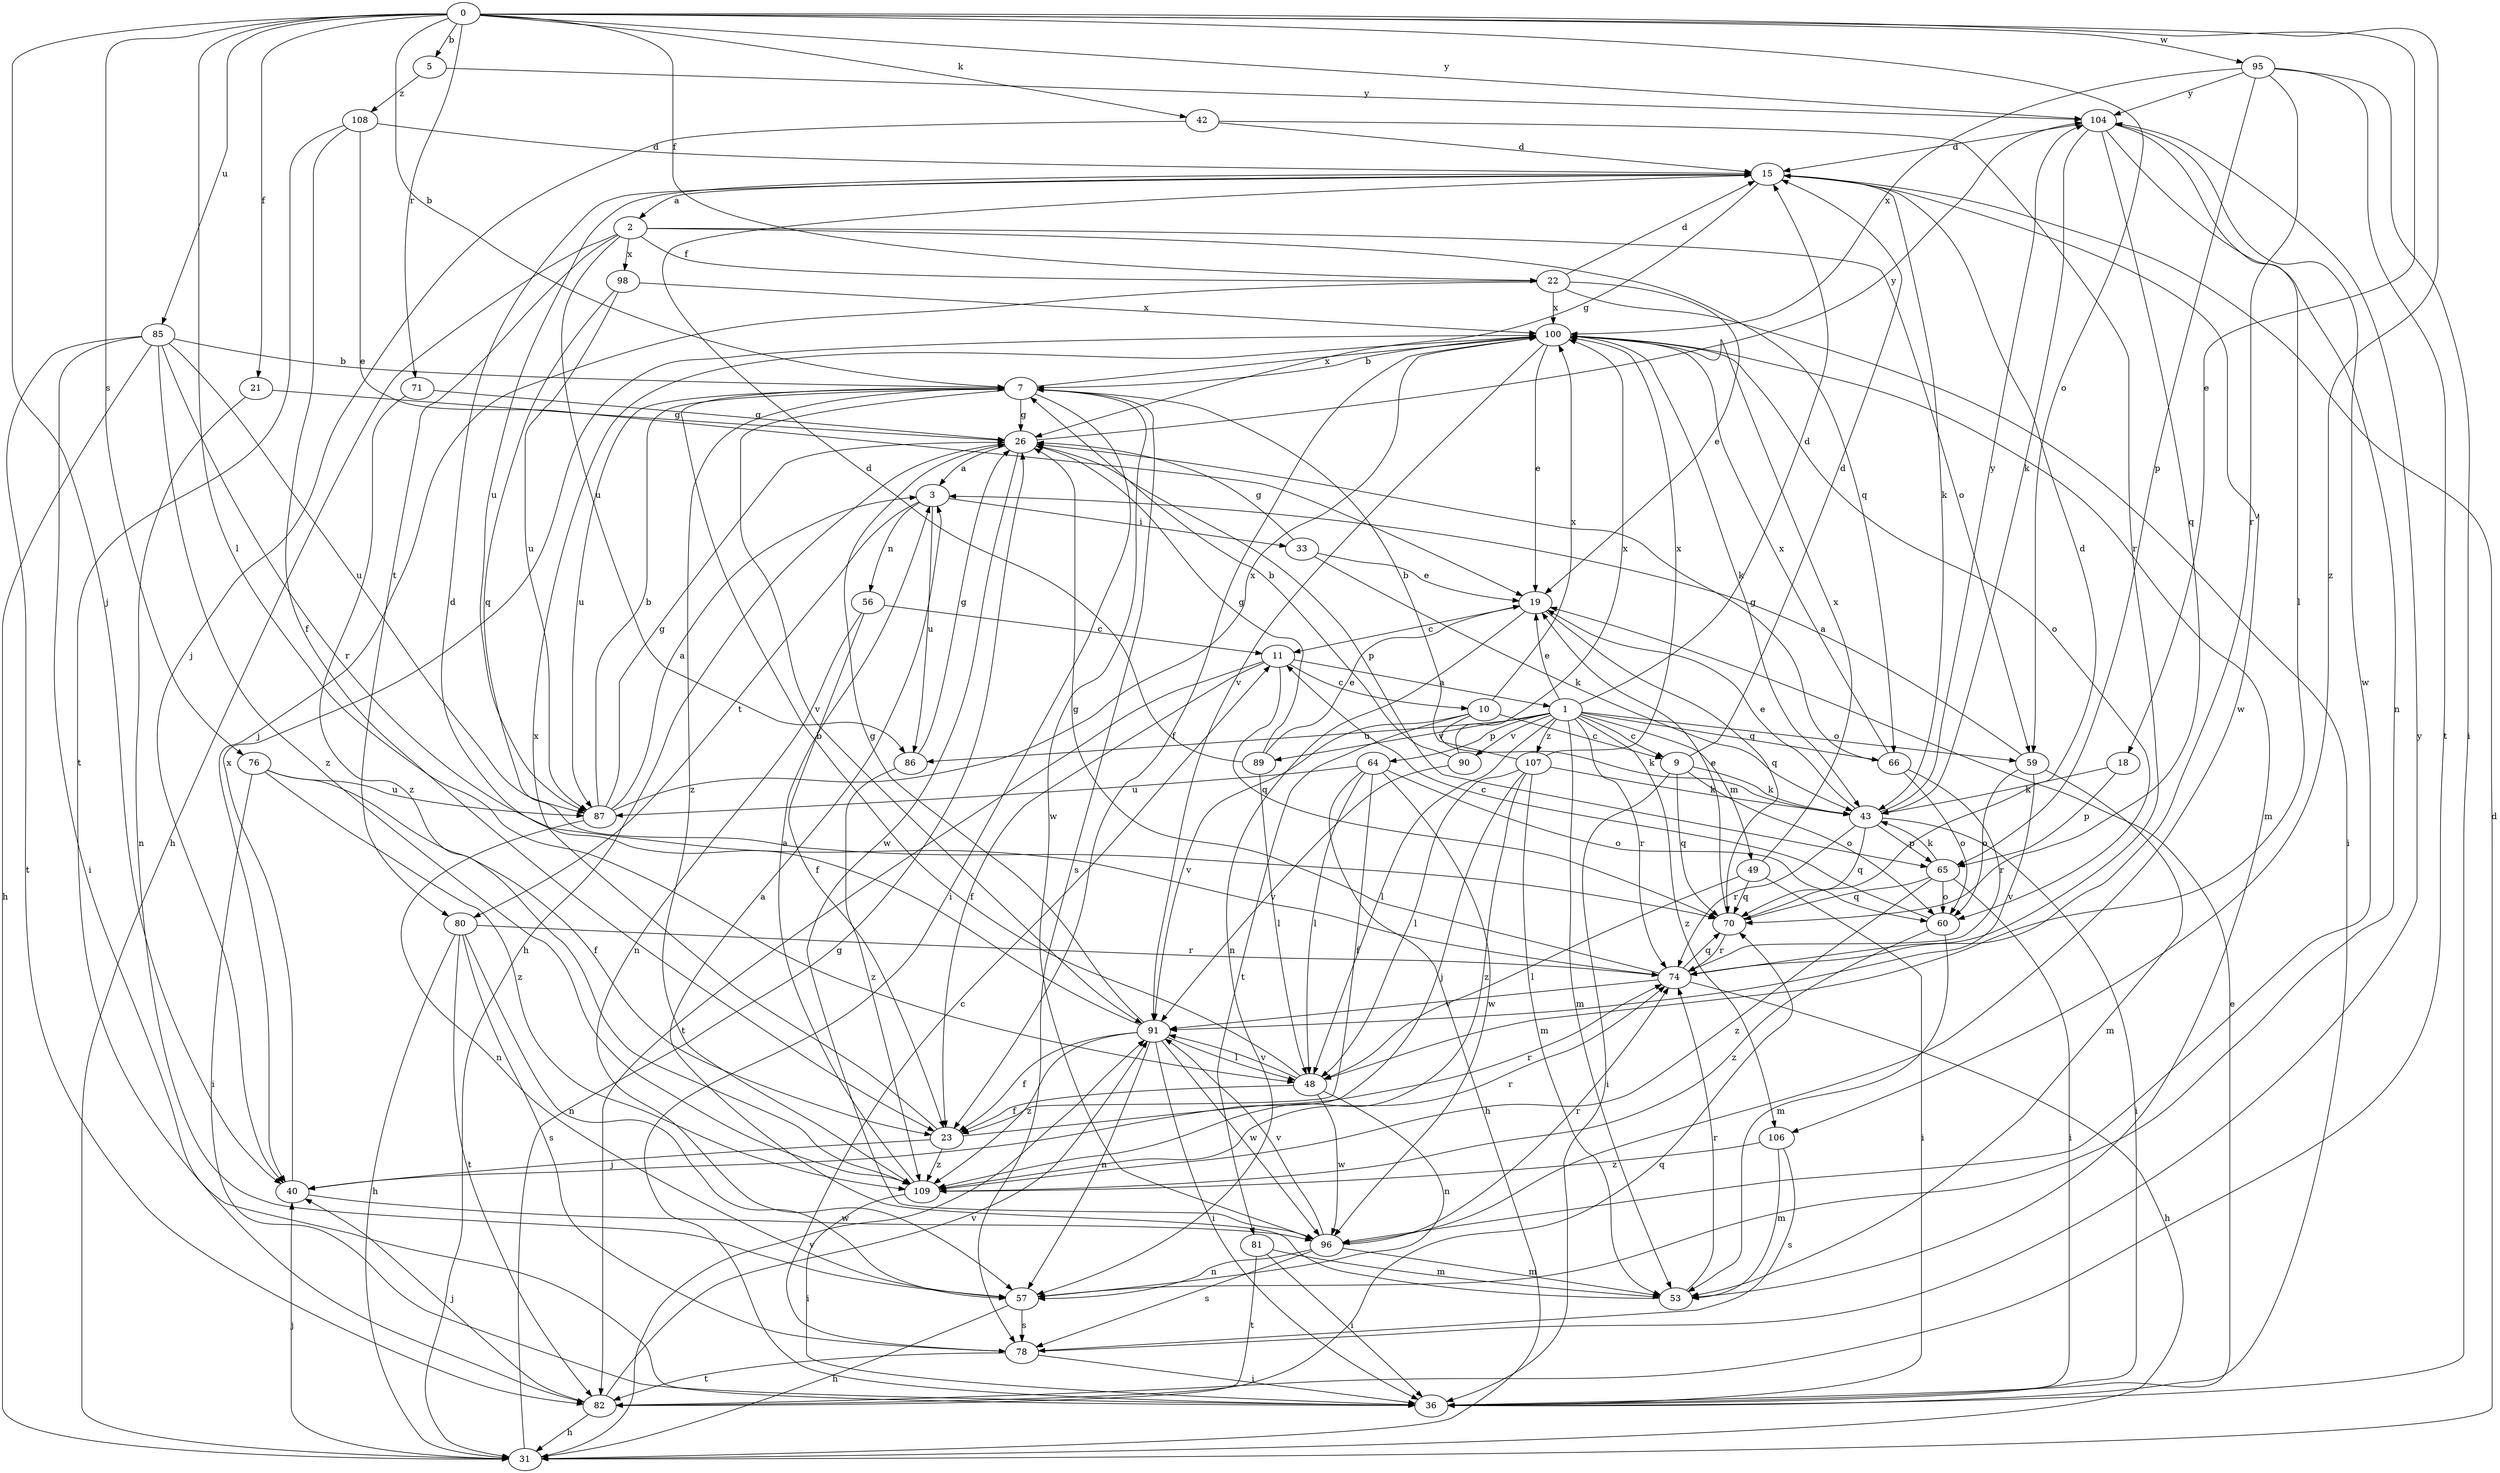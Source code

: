 strict digraph  {
0;
1;
2;
3;
5;
7;
9;
10;
11;
15;
18;
19;
21;
22;
23;
26;
31;
33;
36;
40;
42;
43;
48;
49;
53;
56;
57;
59;
60;
64;
65;
66;
70;
71;
74;
76;
78;
80;
81;
82;
85;
86;
87;
89;
90;
91;
95;
96;
98;
100;
104;
106;
107;
108;
109;
0 -> 5  [label=b];
0 -> 7  [label=b];
0 -> 18  [label=e];
0 -> 21  [label=f];
0 -> 22  [label=f];
0 -> 40  [label=j];
0 -> 42  [label=k];
0 -> 48  [label=l];
0 -> 59  [label=o];
0 -> 71  [label=r];
0 -> 76  [label=s];
0 -> 85  [label=u];
0 -> 95  [label=w];
0 -> 104  [label=y];
0 -> 106  [label=z];
1 -> 9  [label=c];
1 -> 15  [label=d];
1 -> 19  [label=e];
1 -> 48  [label=l];
1 -> 49  [label=m];
1 -> 53  [label=m];
1 -> 59  [label=o];
1 -> 64  [label=p];
1 -> 66  [label=q];
1 -> 74  [label=r];
1 -> 86  [label=u];
1 -> 89  [label=v];
1 -> 90  [label=v];
1 -> 106  [label=z];
1 -> 107  [label=z];
2 -> 22  [label=f];
2 -> 31  [label=h];
2 -> 59  [label=o];
2 -> 66  [label=q];
2 -> 80  [label=t];
2 -> 86  [label=u];
2 -> 98  [label=x];
3 -> 33  [label=i];
3 -> 56  [label=n];
3 -> 80  [label=t];
3 -> 86  [label=u];
5 -> 104  [label=y];
5 -> 108  [label=z];
7 -> 26  [label=g];
7 -> 36  [label=i];
7 -> 78  [label=s];
7 -> 87  [label=u];
7 -> 91  [label=v];
7 -> 96  [label=w];
7 -> 100  [label=x];
7 -> 109  [label=z];
9 -> 15  [label=d];
9 -> 36  [label=i];
9 -> 43  [label=k];
9 -> 60  [label=o];
9 -> 70  [label=q];
10 -> 9  [label=c];
10 -> 43  [label=k];
10 -> 81  [label=t];
10 -> 91  [label=v];
10 -> 100  [label=x];
11 -> 1  [label=a];
11 -> 10  [label=c];
11 -> 23  [label=f];
11 -> 70  [label=q];
11 -> 82  [label=t];
15 -> 2  [label=a];
15 -> 26  [label=g];
15 -> 43  [label=k];
15 -> 87  [label=u];
15 -> 96  [label=w];
18 -> 43  [label=k];
18 -> 65  [label=p];
19 -> 11  [label=c];
19 -> 57  [label=n];
19 -> 70  [label=q];
21 -> 26  [label=g];
21 -> 57  [label=n];
22 -> 15  [label=d];
22 -> 19  [label=e];
22 -> 36  [label=i];
22 -> 40  [label=j];
22 -> 100  [label=x];
23 -> 40  [label=j];
23 -> 74  [label=r];
23 -> 100  [label=x];
23 -> 109  [label=z];
26 -> 3  [label=a];
26 -> 31  [label=h];
26 -> 65  [label=p];
26 -> 96  [label=w];
26 -> 104  [label=y];
31 -> 15  [label=d];
31 -> 26  [label=g];
31 -> 40  [label=j];
31 -> 91  [label=v];
33 -> 19  [label=e];
33 -> 26  [label=g];
33 -> 43  [label=k];
36 -> 19  [label=e];
40 -> 96  [label=w];
40 -> 100  [label=x];
42 -> 15  [label=d];
42 -> 40  [label=j];
42 -> 74  [label=r];
43 -> 19  [label=e];
43 -> 36  [label=i];
43 -> 65  [label=p];
43 -> 70  [label=q];
43 -> 74  [label=r];
43 -> 104  [label=y];
48 -> 7  [label=b];
48 -> 23  [label=f];
48 -> 57  [label=n];
48 -> 91  [label=v];
48 -> 96  [label=w];
49 -> 36  [label=i];
49 -> 48  [label=l];
49 -> 70  [label=q];
49 -> 100  [label=x];
53 -> 3  [label=a];
53 -> 74  [label=r];
56 -> 11  [label=c];
56 -> 23  [label=f];
56 -> 57  [label=n];
57 -> 31  [label=h];
57 -> 78  [label=s];
59 -> 3  [label=a];
59 -> 53  [label=m];
59 -> 60  [label=o];
59 -> 91  [label=v];
60 -> 11  [label=c];
60 -> 53  [label=m];
60 -> 109  [label=z];
64 -> 23  [label=f];
64 -> 31  [label=h];
64 -> 48  [label=l];
64 -> 60  [label=o];
64 -> 87  [label=u];
64 -> 96  [label=w];
65 -> 36  [label=i];
65 -> 43  [label=k];
65 -> 60  [label=o];
65 -> 70  [label=q];
65 -> 109  [label=z];
66 -> 26  [label=g];
66 -> 60  [label=o];
66 -> 74  [label=r];
66 -> 100  [label=x];
70 -> 15  [label=d];
70 -> 19  [label=e];
70 -> 74  [label=r];
71 -> 26  [label=g];
71 -> 109  [label=z];
74 -> 26  [label=g];
74 -> 31  [label=h];
74 -> 70  [label=q];
74 -> 91  [label=v];
76 -> 23  [label=f];
76 -> 36  [label=i];
76 -> 87  [label=u];
76 -> 109  [label=z];
78 -> 11  [label=c];
78 -> 36  [label=i];
78 -> 82  [label=t];
78 -> 104  [label=y];
80 -> 31  [label=h];
80 -> 57  [label=n];
80 -> 74  [label=r];
80 -> 78  [label=s];
80 -> 82  [label=t];
81 -> 36  [label=i];
81 -> 53  [label=m];
81 -> 82  [label=t];
82 -> 31  [label=h];
82 -> 40  [label=j];
82 -> 70  [label=q];
82 -> 91  [label=v];
85 -> 7  [label=b];
85 -> 31  [label=h];
85 -> 36  [label=i];
85 -> 74  [label=r];
85 -> 82  [label=t];
85 -> 87  [label=u];
85 -> 109  [label=z];
86 -> 26  [label=g];
86 -> 109  [label=z];
87 -> 3  [label=a];
87 -> 7  [label=b];
87 -> 26  [label=g];
87 -> 57  [label=n];
87 -> 100  [label=x];
89 -> 15  [label=d];
89 -> 19  [label=e];
89 -> 26  [label=g];
89 -> 48  [label=l];
90 -> 7  [label=b];
90 -> 91  [label=v];
90 -> 100  [label=x];
91 -> 15  [label=d];
91 -> 23  [label=f];
91 -> 26  [label=g];
91 -> 36  [label=i];
91 -> 48  [label=l];
91 -> 57  [label=n];
91 -> 96  [label=w];
91 -> 109  [label=z];
95 -> 36  [label=i];
95 -> 65  [label=p];
95 -> 74  [label=r];
95 -> 82  [label=t];
95 -> 100  [label=x];
95 -> 104  [label=y];
96 -> 53  [label=m];
96 -> 57  [label=n];
96 -> 74  [label=r];
96 -> 78  [label=s];
96 -> 91  [label=v];
98 -> 70  [label=q];
98 -> 87  [label=u];
98 -> 100  [label=x];
100 -> 7  [label=b];
100 -> 19  [label=e];
100 -> 23  [label=f];
100 -> 43  [label=k];
100 -> 53  [label=m];
100 -> 60  [label=o];
100 -> 91  [label=v];
104 -> 15  [label=d];
104 -> 43  [label=k];
104 -> 48  [label=l];
104 -> 57  [label=n];
104 -> 70  [label=q];
104 -> 96  [label=w];
106 -> 53  [label=m];
106 -> 78  [label=s];
106 -> 109  [label=z];
107 -> 7  [label=b];
107 -> 40  [label=j];
107 -> 43  [label=k];
107 -> 48  [label=l];
107 -> 53  [label=m];
107 -> 100  [label=x];
107 -> 109  [label=z];
108 -> 15  [label=d];
108 -> 19  [label=e];
108 -> 23  [label=f];
108 -> 82  [label=t];
109 -> 3  [label=a];
109 -> 36  [label=i];
109 -> 74  [label=r];
}
